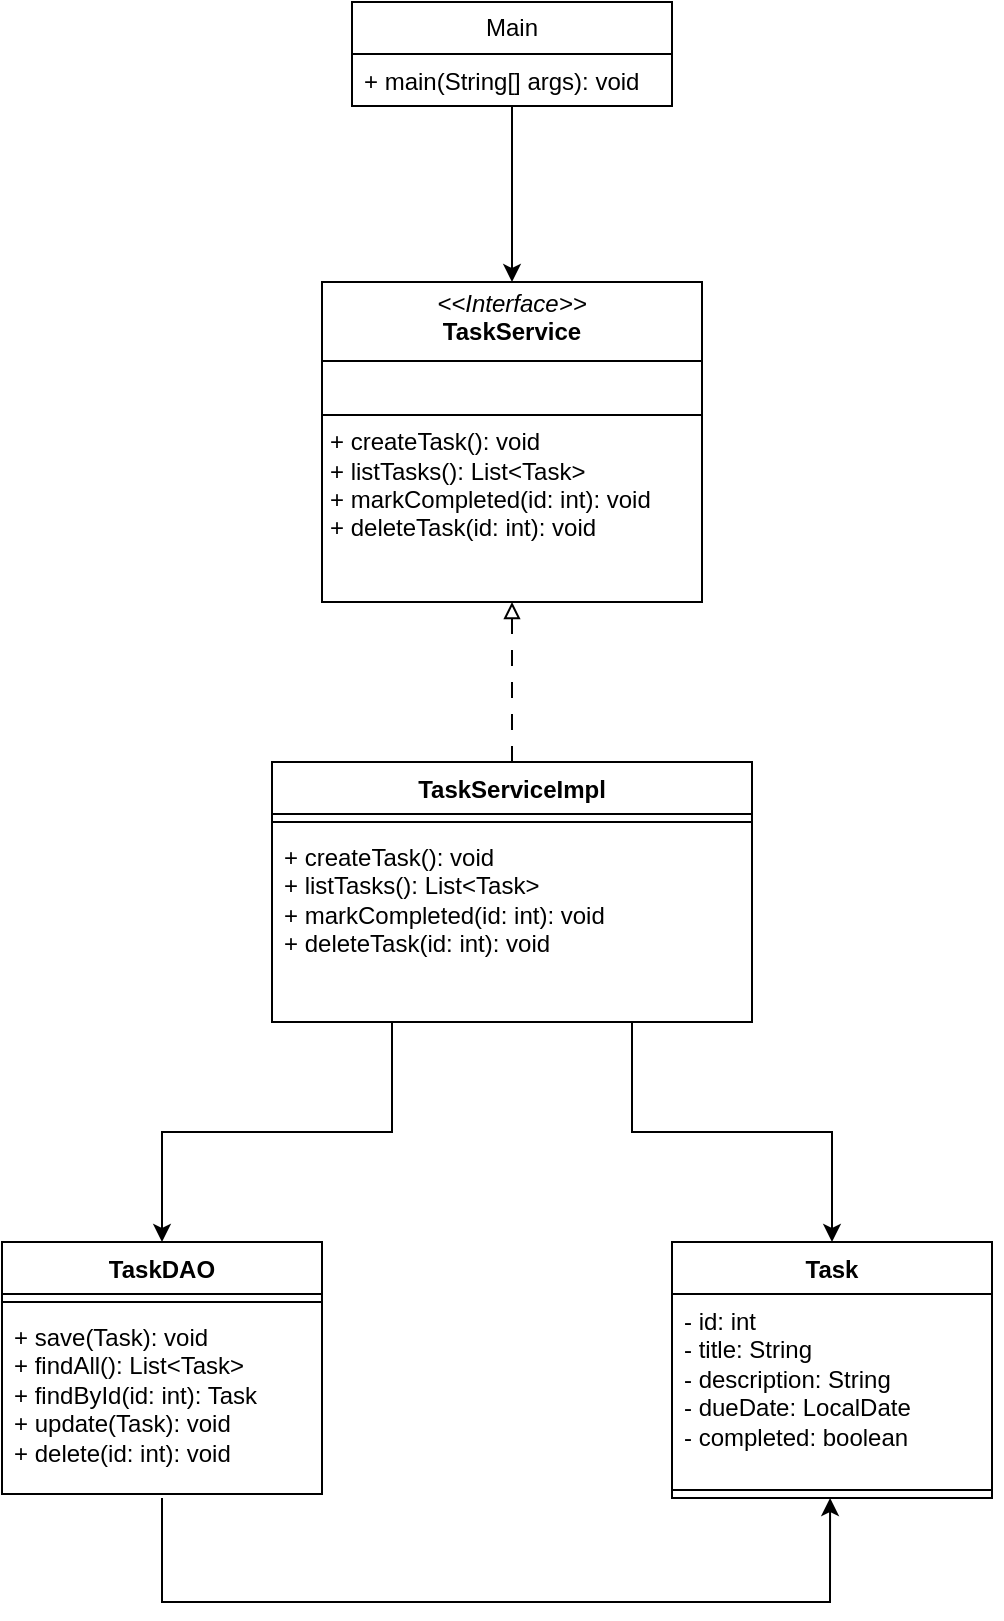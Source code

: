 <mxfile version="27.1.1">
  <diagram name="Page-1" id="U7r_tAUXd-imAy8eIPfy">
    <mxGraphModel dx="1426" dy="789" grid="1" gridSize="10" guides="1" tooltips="1" connect="1" arrows="1" fold="1" page="1" pageScale="1" pageWidth="850" pageHeight="1100" math="0" shadow="0">
      <root>
        <mxCell id="0" />
        <mxCell id="1" parent="0" />
        <mxCell id="tADyxzfGBAUtUcKHemu5-45" value="" style="group" parent="1" vertex="1" connectable="0">
          <mxGeometry x="175" y="150" width="500" height="800" as="geometry" />
        </mxCell>
        <mxCell id="tADyxzfGBAUtUcKHemu5-9" value="Task" style="swimlane;fontStyle=1;align=center;verticalAlign=top;childLayout=stackLayout;horizontal=1;startSize=26;horizontalStack=0;resizeParent=1;resizeParentMax=0;resizeLast=0;collapsible=1;marginBottom=0;whiteSpace=wrap;html=1;" parent="tADyxzfGBAUtUcKHemu5-45" vertex="1">
          <mxGeometry x="335" y="620" width="160" height="128" as="geometry" />
        </mxCell>
        <mxCell id="tADyxzfGBAUtUcKHemu5-10" value="&lt;div&gt;&lt;div&gt;- id: int&lt;/div&gt;&lt;div&gt;- title: String&lt;/div&gt;&lt;div&gt;- description: String&lt;/div&gt;&lt;div&gt;- dueDate: LocalDate&lt;/div&gt;&lt;div&gt;- completed: boolean&lt;/div&gt;&lt;/div&gt;" style="text;strokeColor=none;fillColor=none;align=left;verticalAlign=top;spacingLeft=4;spacingRight=4;overflow=hidden;rotatable=0;points=[[0,0.5],[1,0.5]];portConstraint=eastwest;whiteSpace=wrap;html=1;" parent="tADyxzfGBAUtUcKHemu5-9" vertex="1">
          <mxGeometry y="26" width="160" height="94" as="geometry" />
        </mxCell>
        <mxCell id="tADyxzfGBAUtUcKHemu5-11" value="" style="line;strokeWidth=1;fillColor=none;align=left;verticalAlign=middle;spacingTop=-1;spacingLeft=3;spacingRight=3;rotatable=0;labelPosition=right;points=[];portConstraint=eastwest;strokeColor=inherit;" parent="tADyxzfGBAUtUcKHemu5-9" vertex="1">
          <mxGeometry y="120" width="160" height="8" as="geometry" />
        </mxCell>
        <mxCell id="tADyxzfGBAUtUcKHemu5-44" style="edgeStyle=orthogonalEdgeStyle;rounded=0;orthogonalLoop=1;jettySize=auto;html=1;entryX=0.494;entryY=0.75;entryDx=0;entryDy=0;entryPerimeter=0;" parent="tADyxzfGBAUtUcKHemu5-45" edge="1">
          <mxGeometry relative="1" as="geometry">
            <mxPoint x="414.04" y="748" as="targetPoint" />
            <mxPoint x="80.0" y="748" as="sourcePoint" />
            <Array as="points">
              <mxPoint x="80" y="800" />
              <mxPoint x="414" y="800" />
            </Array>
          </mxGeometry>
        </mxCell>
        <mxCell id="tADyxzfGBAUtUcKHemu5-17" value="TaskDAO" style="swimlane;fontStyle=1;align=center;verticalAlign=top;childLayout=stackLayout;horizontal=1;startSize=26;horizontalStack=0;resizeParent=1;resizeParentMax=0;resizeLast=0;collapsible=1;marginBottom=0;whiteSpace=wrap;html=1;" parent="tADyxzfGBAUtUcKHemu5-45" vertex="1">
          <mxGeometry y="620" width="160" height="126" as="geometry" />
        </mxCell>
        <mxCell id="tADyxzfGBAUtUcKHemu5-19" value="" style="line;strokeWidth=1;fillColor=none;align=left;verticalAlign=middle;spacingTop=-1;spacingLeft=3;spacingRight=3;rotatable=0;labelPosition=right;points=[];portConstraint=eastwest;strokeColor=inherit;" parent="tADyxzfGBAUtUcKHemu5-17" vertex="1">
          <mxGeometry y="26" width="160" height="8" as="geometry" />
        </mxCell>
        <mxCell id="tADyxzfGBAUtUcKHemu5-20" value="&lt;div&gt;+ save(Task): void&lt;/div&gt;&lt;div&gt;+ findAll(): List&amp;lt;Task&amp;gt;&lt;/div&gt;&lt;div&gt;+ findById(id: int): Task&lt;/div&gt;&lt;div&gt;+ update(Task): void&lt;/div&gt;&lt;div&gt;+ delete(id: int): void&lt;/div&gt;" style="text;strokeColor=none;fillColor=none;align=left;verticalAlign=top;spacingLeft=4;spacingRight=4;overflow=hidden;rotatable=0;points=[[0,0.5],[1,0.5]];portConstraint=eastwest;whiteSpace=wrap;html=1;" parent="tADyxzfGBAUtUcKHemu5-17" vertex="1">
          <mxGeometry y="34" width="160" height="92" as="geometry" />
        </mxCell>
        <mxCell id="tADyxzfGBAUtUcKHemu5-25" value="&lt;p style=&quot;margin:0px;margin-top:4px;text-align:center;&quot;&gt;&lt;i&gt;&amp;lt;&amp;lt;Interface&amp;gt;&amp;gt;&lt;/i&gt;&lt;br&gt;&lt;b&gt;TaskService&lt;/b&gt;&lt;/p&gt;&lt;hr size=&quot;1&quot; style=&quot;border-style:solid;&quot;&gt;&lt;p style=&quot;margin:0px;margin-left:4px;&quot;&gt;&lt;br&gt;&lt;/p&gt;&lt;hr size=&quot;1&quot; style=&quot;border-style:solid;&quot;&gt;&lt;p style=&quot;margin:0px;margin-left:4px;&quot;&gt;+ createTask(): void&lt;/p&gt;&lt;p style=&quot;margin:0px;margin-left:4px;&quot;&gt;+ listTasks(): List&amp;lt;Task&amp;gt;&lt;/p&gt;&lt;p style=&quot;margin:0px;margin-left:4px;&quot;&gt;+ markCompleted(id: int): void&lt;/p&gt;&lt;p style=&quot;margin:0px;margin-left:4px;&quot;&gt;+ deleteTask(id: int): void&lt;/p&gt;" style="verticalAlign=top;align=left;overflow=fill;html=1;whiteSpace=wrap;" parent="tADyxzfGBAUtUcKHemu5-45" vertex="1">
          <mxGeometry x="160" y="140" width="190" height="160" as="geometry" />
        </mxCell>
        <mxCell id="tADyxzfGBAUtUcKHemu5-40" style="edgeStyle=orthogonalEdgeStyle;rounded=0;orthogonalLoop=1;jettySize=auto;html=1;entryX=0.5;entryY=1;entryDx=0;entryDy=0;endArrow=block;endFill=0;dashed=1;dashPattern=8 8;" parent="tADyxzfGBAUtUcKHemu5-45" source="tADyxzfGBAUtUcKHemu5-26" target="tADyxzfGBAUtUcKHemu5-25" edge="1">
          <mxGeometry relative="1" as="geometry" />
        </mxCell>
        <mxCell id="tADyxzfGBAUtUcKHemu5-42" style="edgeStyle=orthogonalEdgeStyle;rounded=0;orthogonalLoop=1;jettySize=auto;html=1;" parent="tADyxzfGBAUtUcKHemu5-45" source="tADyxzfGBAUtUcKHemu5-26" target="tADyxzfGBAUtUcKHemu5-9" edge="1">
          <mxGeometry relative="1" as="geometry">
            <Array as="points">
              <mxPoint x="315" y="565" />
              <mxPoint x="415" y="565" />
            </Array>
          </mxGeometry>
        </mxCell>
        <mxCell id="tADyxzfGBAUtUcKHemu5-43" style="edgeStyle=orthogonalEdgeStyle;rounded=0;orthogonalLoop=1;jettySize=auto;html=1;entryX=0.5;entryY=0;entryDx=0;entryDy=0;" parent="tADyxzfGBAUtUcKHemu5-45" source="tADyxzfGBAUtUcKHemu5-26" target="tADyxzfGBAUtUcKHemu5-17" edge="1">
          <mxGeometry relative="1" as="geometry">
            <Array as="points">
              <mxPoint x="195" y="565" />
              <mxPoint x="80" y="565" />
            </Array>
          </mxGeometry>
        </mxCell>
        <mxCell id="tADyxzfGBAUtUcKHemu5-26" value="TaskServiceImpl" style="swimlane;fontStyle=1;align=center;verticalAlign=top;childLayout=stackLayout;horizontal=1;startSize=26;horizontalStack=0;resizeParent=1;resizeParentMax=0;resizeLast=0;collapsible=1;marginBottom=0;whiteSpace=wrap;html=1;" parent="tADyxzfGBAUtUcKHemu5-45" vertex="1">
          <mxGeometry x="135" y="380" width="240" height="130" as="geometry" />
        </mxCell>
        <mxCell id="tADyxzfGBAUtUcKHemu5-28" value="" style="line;strokeWidth=1;fillColor=none;align=left;verticalAlign=middle;spacingTop=-1;spacingLeft=3;spacingRight=3;rotatable=0;labelPosition=right;points=[];portConstraint=eastwest;strokeColor=inherit;" parent="tADyxzfGBAUtUcKHemu5-26" vertex="1">
          <mxGeometry y="26" width="240" height="8" as="geometry" />
        </mxCell>
        <mxCell id="tADyxzfGBAUtUcKHemu5-29" value="&lt;div&gt;+ createTask(): void&lt;/div&gt;&lt;div&gt;+ listTasks(): List&amp;lt;Task&amp;gt;&lt;/div&gt;&lt;div&gt;+ markCompleted(id: int): void&lt;/div&gt;&lt;div&gt;+ deleteTask(id: int): void&lt;/div&gt;" style="text;strokeColor=none;fillColor=none;align=left;verticalAlign=top;spacingLeft=4;spacingRight=4;overflow=hidden;rotatable=0;points=[[0,0.5],[1,0.5]];portConstraint=eastwest;whiteSpace=wrap;html=1;" parent="tADyxzfGBAUtUcKHemu5-26" vertex="1">
          <mxGeometry y="34" width="240" height="96" as="geometry" />
        </mxCell>
        <mxCell id="tADyxzfGBAUtUcKHemu5-39" style="edgeStyle=orthogonalEdgeStyle;rounded=0;orthogonalLoop=1;jettySize=auto;html=1;entryX=0.5;entryY=0;entryDx=0;entryDy=0;" parent="tADyxzfGBAUtUcKHemu5-45" source="tADyxzfGBAUtUcKHemu5-30" target="tADyxzfGBAUtUcKHemu5-25" edge="1">
          <mxGeometry relative="1" as="geometry" />
        </mxCell>
        <mxCell id="tADyxzfGBAUtUcKHemu5-30" value="Main" style="swimlane;fontStyle=0;childLayout=stackLayout;horizontal=1;startSize=26;fillColor=none;horizontalStack=0;resizeParent=1;resizeParentMax=0;resizeLast=0;collapsible=1;marginBottom=0;whiteSpace=wrap;html=1;" parent="tADyxzfGBAUtUcKHemu5-45" vertex="1">
          <mxGeometry x="175" width="160" height="52" as="geometry" />
        </mxCell>
        <mxCell id="tADyxzfGBAUtUcKHemu5-33" value="+ main(String[] args): void" style="text;strokeColor=none;fillColor=none;align=left;verticalAlign=top;spacingLeft=4;spacingRight=4;overflow=hidden;rotatable=0;points=[[0,0.5],[1,0.5]];portConstraint=eastwest;whiteSpace=wrap;html=1;" parent="tADyxzfGBAUtUcKHemu5-30" vertex="1">
          <mxGeometry y="26" width="160" height="26" as="geometry" />
        </mxCell>
      </root>
    </mxGraphModel>
  </diagram>
</mxfile>
